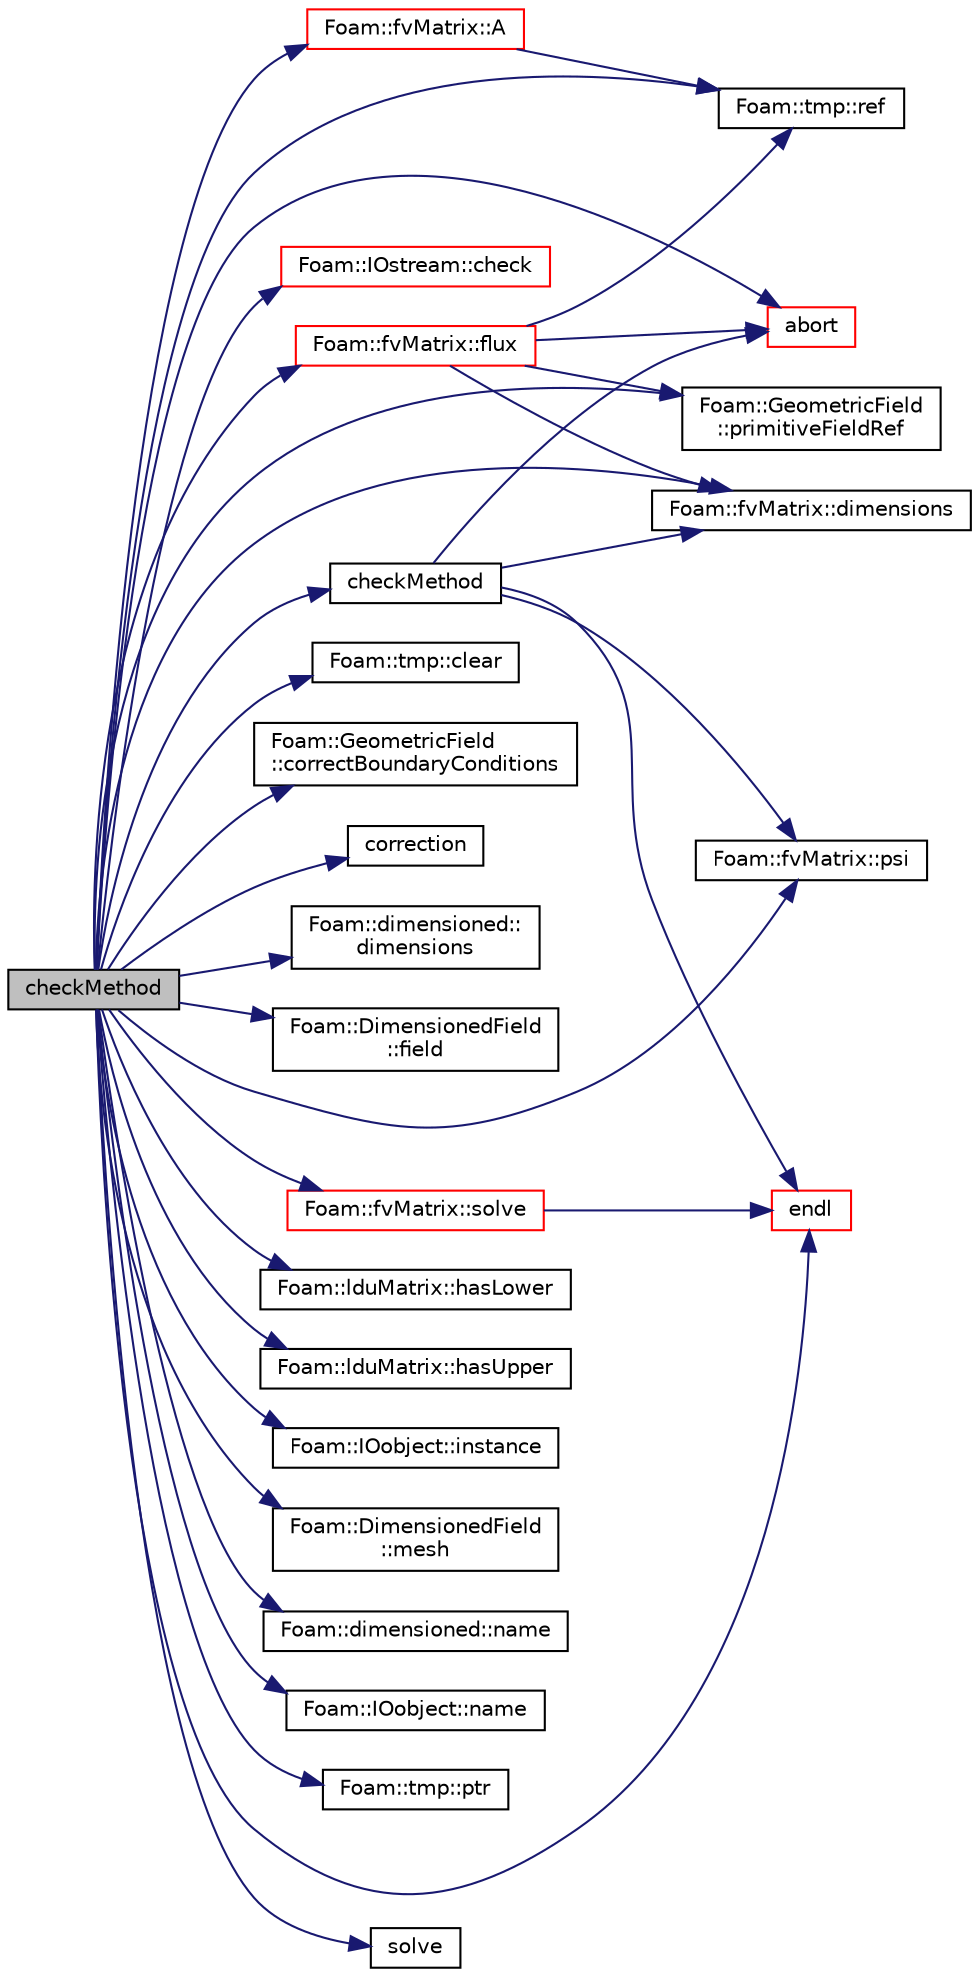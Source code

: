 digraph "checkMethod"
{
  bgcolor="transparent";
  edge [fontname="Helvetica",fontsize="10",labelfontname="Helvetica",labelfontsize="10"];
  node [fontname="Helvetica",fontsize="10",shape=record];
  rankdir="LR";
  Node5135 [label="checkMethod",height=0.2,width=0.4,color="black", fillcolor="grey75", style="filled", fontcolor="black"];
  Node5135 -> Node5136 [color="midnightblue",fontsize="10",style="solid",fontname="Helvetica"];
  Node5136 [label="Foam::fvMatrix::A",height=0.2,width=0.4,color="red",URL="$a23173.html#a0a5700c99b33f36165d0fbc6ba521bf3",tooltip="Return the central coefficient. "];
  Node5136 -> Node5137 [color="midnightblue",fontsize="10",style="solid",fontname="Helvetica"];
  Node5137 [label="Foam::tmp::ref",height=0.2,width=0.4,color="black",URL="$a27077.html#aeaf81e641282874cef07f5b808efc83b",tooltip="Return non-const reference or generate a fatal error. "];
  Node5135 -> Node5174 [color="midnightblue",fontsize="10",style="solid",fontname="Helvetica"];
  Node5174 [label="abort",height=0.2,width=0.4,color="red",URL="$a21851.html#a447107a607d03e417307c203fa5fb44b"];
  Node5135 -> Node5487 [color="midnightblue",fontsize="10",style="solid",fontname="Helvetica"];
  Node5487 [label="Foam::IOstream::check",height=0.2,width=0.4,color="red",URL="$a27333.html#a367eb3425fc4e8270e2aa961df8ac8a5",tooltip="Check IOstream status for given operation. "];
  Node5135 -> Node5489 [color="midnightblue",fontsize="10",style="solid",fontname="Helvetica"];
  Node5489 [label="checkMethod",height=0.2,width=0.4,color="black",URL="$a21851.html#a656fbda275eb1aaf53a9b1df97a5743c"];
  Node5489 -> Node5174 [color="midnightblue",fontsize="10",style="solid",fontname="Helvetica"];
  Node5489 -> Node5490 [color="midnightblue",fontsize="10",style="solid",fontname="Helvetica"];
  Node5490 [label="Foam::fvMatrix::dimensions",height=0.2,width=0.4,color="black",URL="$a23173.html#ae432f961c8f2aeef6aa64fbbed5e70ea"];
  Node5489 -> Node5168 [color="midnightblue",fontsize="10",style="solid",fontname="Helvetica"];
  Node5168 [label="endl",height=0.2,width=0.4,color="red",URL="$a21851.html#a2db8fe02a0d3909e9351bb4275b23ce4",tooltip="Add newline and flush stream. "];
  Node5489 -> Node5491 [color="midnightblue",fontsize="10",style="solid",fontname="Helvetica"];
  Node5491 [label="Foam::fvMatrix::psi",height=0.2,width=0.4,color="black",URL="$a23173.html#a746a21ead7ed7561097637595338028c"];
  Node5135 -> Node5492 [color="midnightblue",fontsize="10",style="solid",fontname="Helvetica"];
  Node5492 [label="Foam::tmp::clear",height=0.2,width=0.4,color="black",URL="$a27077.html#adf1d9633e64d0de6a36e0af17ccd8163",tooltip="If object pointer points to valid object: "];
  Node5135 -> Node5493 [color="midnightblue",fontsize="10",style="solid",fontname="Helvetica"];
  Node5493 [label="Foam::GeometricField\l::correctBoundaryConditions",height=0.2,width=0.4,color="black",URL="$a23249.html#acaf6878ef900e593c4b20812f1b567d6",tooltip="Correct boundary field. "];
  Node5135 -> Node5292 [color="midnightblue",fontsize="10",style="solid",fontname="Helvetica"];
  Node5292 [label="correction",height=0.2,width=0.4,color="black",URL="$a21851.html#aa5166e83cc970d681cdb0246482047e8",tooltip="Return the correction form of the given matrix. "];
  Node5135 -> Node5193 [color="midnightblue",fontsize="10",style="solid",fontname="Helvetica"];
  Node5193 [label="Foam::dimensioned::\ldimensions",height=0.2,width=0.4,color="black",URL="$a27473.html#a512673c2674ca2d38885f1bb5f6994fb",tooltip="Return const reference to dimensions. "];
  Node5135 -> Node5490 [color="midnightblue",fontsize="10",style="solid",fontname="Helvetica"];
  Node5135 -> Node5168 [color="midnightblue",fontsize="10",style="solid",fontname="Helvetica"];
  Node5135 -> Node5149 [color="midnightblue",fontsize="10",style="solid",fontname="Helvetica"];
  Node5149 [label="Foam::DimensionedField\l::field",height=0.2,width=0.4,color="black",URL="$a27497.html#ac2dbc74fd80315697e3bfbe57956ad89"];
  Node5135 -> Node5494 [color="midnightblue",fontsize="10",style="solid",fontname="Helvetica"];
  Node5494 [label="Foam::fvMatrix::flux",height=0.2,width=0.4,color="red",URL="$a23173.html#a08a0042554e1fad1421e103a8edfc3f4",tooltip="Return the face-flux field from the matrix. "];
  Node5494 -> Node5174 [color="midnightblue",fontsize="10",style="solid",fontname="Helvetica"];
  Node5494 -> Node5490 [color="midnightblue",fontsize="10",style="solid",fontname="Helvetica"];
  Node5494 -> Node5137 [color="midnightblue",fontsize="10",style="solid",fontname="Helvetica"];
  Node5494 -> Node5430 [color="midnightblue",fontsize="10",style="solid",fontname="Helvetica"];
  Node5430 [label="Foam::GeometricField\l::primitiveFieldRef",height=0.2,width=0.4,color="black",URL="$a23249.html#a1c19f056796aa3c294dccefee1f7d26d",tooltip="Return a reference to the internal field. "];
  Node5135 -> Node5496 [color="midnightblue",fontsize="10",style="solid",fontname="Helvetica"];
  Node5496 [label="Foam::lduMatrix::hasLower",height=0.2,width=0.4,color="black",URL="$a27929.html#a516e32ca15015f11250efff73f5920c1"];
  Node5135 -> Node5497 [color="midnightblue",fontsize="10",style="solid",fontname="Helvetica"];
  Node5497 [label="Foam::lduMatrix::hasUpper",height=0.2,width=0.4,color="black",URL="$a27929.html#a45d3deadbf17da1e525d175610cb7a03"];
  Node5135 -> Node5145 [color="midnightblue",fontsize="10",style="solid",fontname="Helvetica"];
  Node5145 [label="Foam::IOobject::instance",height=0.2,width=0.4,color="black",URL="$a27249.html#acac6de003b420b848571b5064e50ed89"];
  Node5135 -> Node5147 [color="midnightblue",fontsize="10",style="solid",fontname="Helvetica"];
  Node5147 [label="Foam::DimensionedField\l::mesh",height=0.2,width=0.4,color="black",URL="$a27497.html#a8f1110830348a1448a14ab5e3cf47e3b",tooltip="Return mesh. "];
  Node5135 -> Node5192 [color="midnightblue",fontsize="10",style="solid",fontname="Helvetica"];
  Node5192 [label="Foam::dimensioned::name",height=0.2,width=0.4,color="black",URL="$a27473.html#ade4113569ef0db70665fded275a5e38e",tooltip="Return const reference to name. "];
  Node5135 -> Node5144 [color="midnightblue",fontsize="10",style="solid",fontname="Helvetica"];
  Node5144 [label="Foam::IOobject::name",height=0.2,width=0.4,color="black",URL="$a27249.html#acc80e00a8ac919288fb55bd14cc88bf6",tooltip="Return name. "];
  Node5135 -> Node5430 [color="midnightblue",fontsize="10",style="solid",fontname="Helvetica"];
  Node5135 -> Node5491 [color="midnightblue",fontsize="10",style="solid",fontname="Helvetica"];
  Node5135 -> Node5498 [color="midnightblue",fontsize="10",style="solid",fontname="Helvetica"];
  Node5498 [label="Foam::tmp::ptr",height=0.2,width=0.4,color="black",URL="$a27077.html#ad62d481db7f40d0856f327ac78cbb69f",tooltip="Return tmp pointer for reuse. "];
  Node5135 -> Node5137 [color="midnightblue",fontsize="10",style="solid",fontname="Helvetica"];
  Node5135 -> Node5499 [color="midnightblue",fontsize="10",style="solid",fontname="Helvetica"];
  Node5499 [label="Foam::fvMatrix::solve",height=0.2,width=0.4,color="red",URL="$a23173.html#a0966e44d9a6bc12663a0d60e8e038307",tooltip="Solve segregated or coupled returning the solution statistics. "];
  Node5499 -> Node5168 [color="midnightblue",fontsize="10",style="solid",fontname="Helvetica"];
  Node5135 -> Node5569 [color="midnightblue",fontsize="10",style="solid",fontname="Helvetica"];
  Node5569 [label="solve",height=0.2,width=0.4,color="black",URL="$a21851.html#a8d0243cca6dbaab978da0126875aa319",tooltip="Solve returning the solution statistics given convergence tolerance. "];
}
